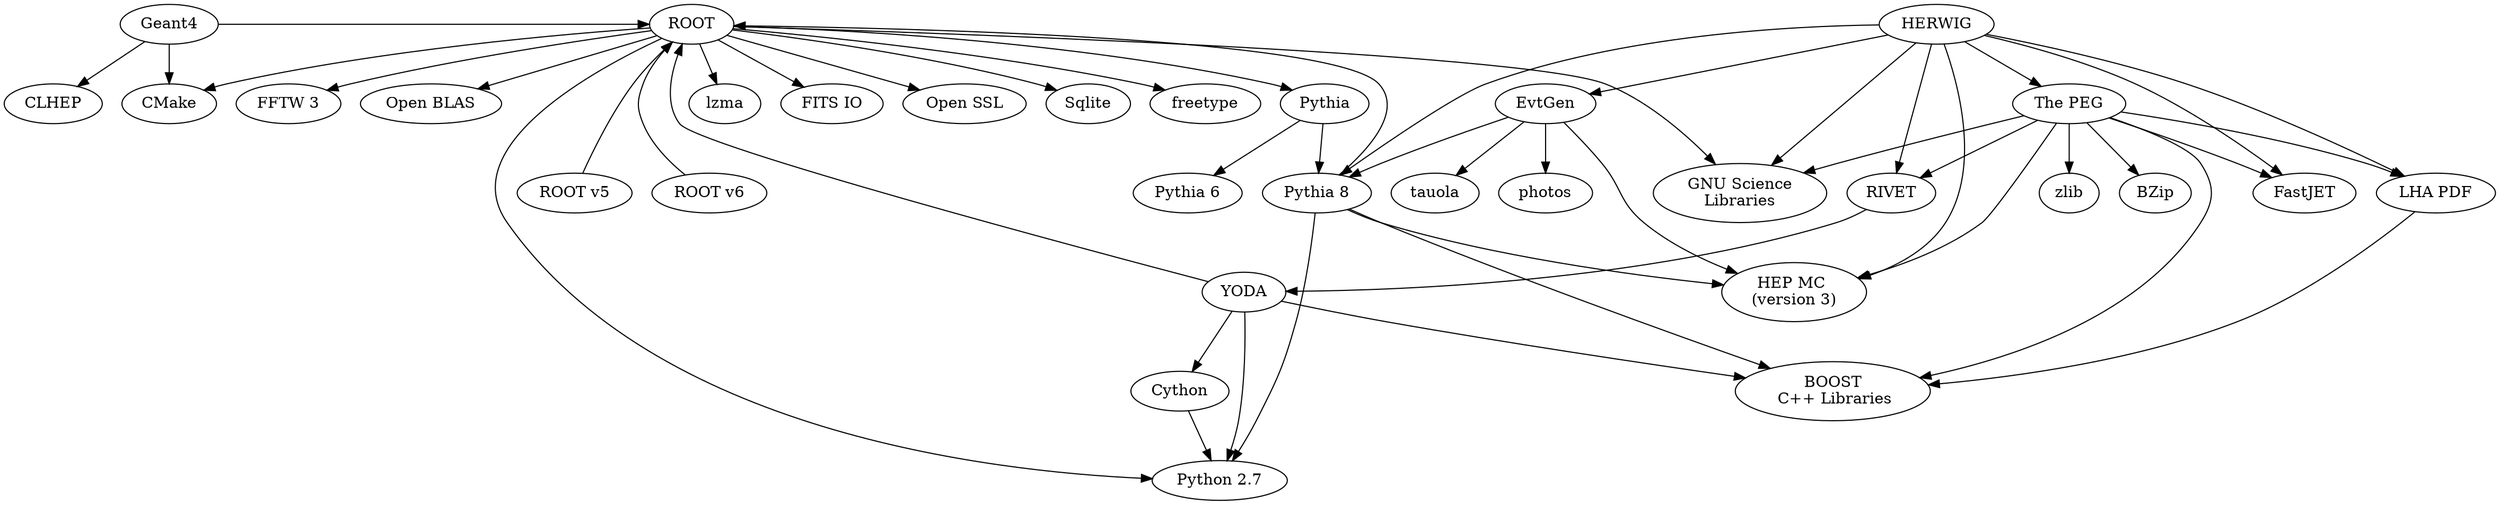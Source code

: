 /* The dependency tree of the HEP applications
We assume that the graph is directed, else we end up with infinite builds on Jenkins,
hence the use of "digraph" below.
*/
digraph hepdep {
/*
First, we draw all of  the main nodes in the HEP tree
- Nodes are sorted alphabetically.
- node names are all lower case
- node lables are what the node is called by it's developers
*/

clhep [label="CLHEP"];
evtgen [label="EvtGen"];
fastjet [label="FastJET"];
geant4 [label="Geant4"];
hepmc [label="HEP MC \n(version 3)"];
herwig [label="HERWIG"]
lhapdf [label="LHA PDF"];
pythia [label="Pythia"];
pythia6 [label="Pythia 6"];
pythia8 [label="Pythia 8"];
rivet [label="RIVET"];
root [label="ROOT"];
root5 [label="ROOT v5"];
root6 [label="ROOT v6"];
thepeg [label="The PEG"];
yoda [label="YODA"];
/* Now, those outside of the HEP tree, in the foundation tree*/
boost [label="BOOST\n C++ Libraries"];
python [label="Python 2.7"];
bzlib [label="BZip"];
zlib [label="zlib"];
gsl [label="GNU Science\nLibraries"];
cmake [label="CMake"];
lzma [label="lzma"];
fits [label="FITS IO"];
openssl [label="Open SSL"];
sqlite [label="Sqlite"];
freetype [label="freetype"];
fftw [label="FFTW 3"];
openblas [label="Open BLAS"];
cython [label="Cython"]
/* Now, we draw the dependencies*/
cython->python [newrank="true"];
yoda -> { python, boost, root, cython};

thepeg -> { boost, zlib, bzlib, gsl, lhapdf, hepmc, rivet, fastjet};
pythia-> {pythia6, pythia8};
pythia8 -> {root, hepmc, boost, python};
root6 -> root;
root5 -> root;
root -> {cmake, gsl, lzma, fits, sqlite, freetype, fftw, openblas, python, openssl,pythia};

rivet -> {yoda};
lhapdf -> {boost};

herwig -> {fastjet, lhapdf, rivet, thepeg, gsl, hepmc, evtgen, pythia8};

geant4->{clhep, root, cmake};

evtgen -> {hepmc, pythia8, photos, tauola}
/* We put all of the user-facing applications on the same level */
{rank = same; root6; root5; pythia6; pythia8}
  {rank = same; root; geant4; herwig;}
}
